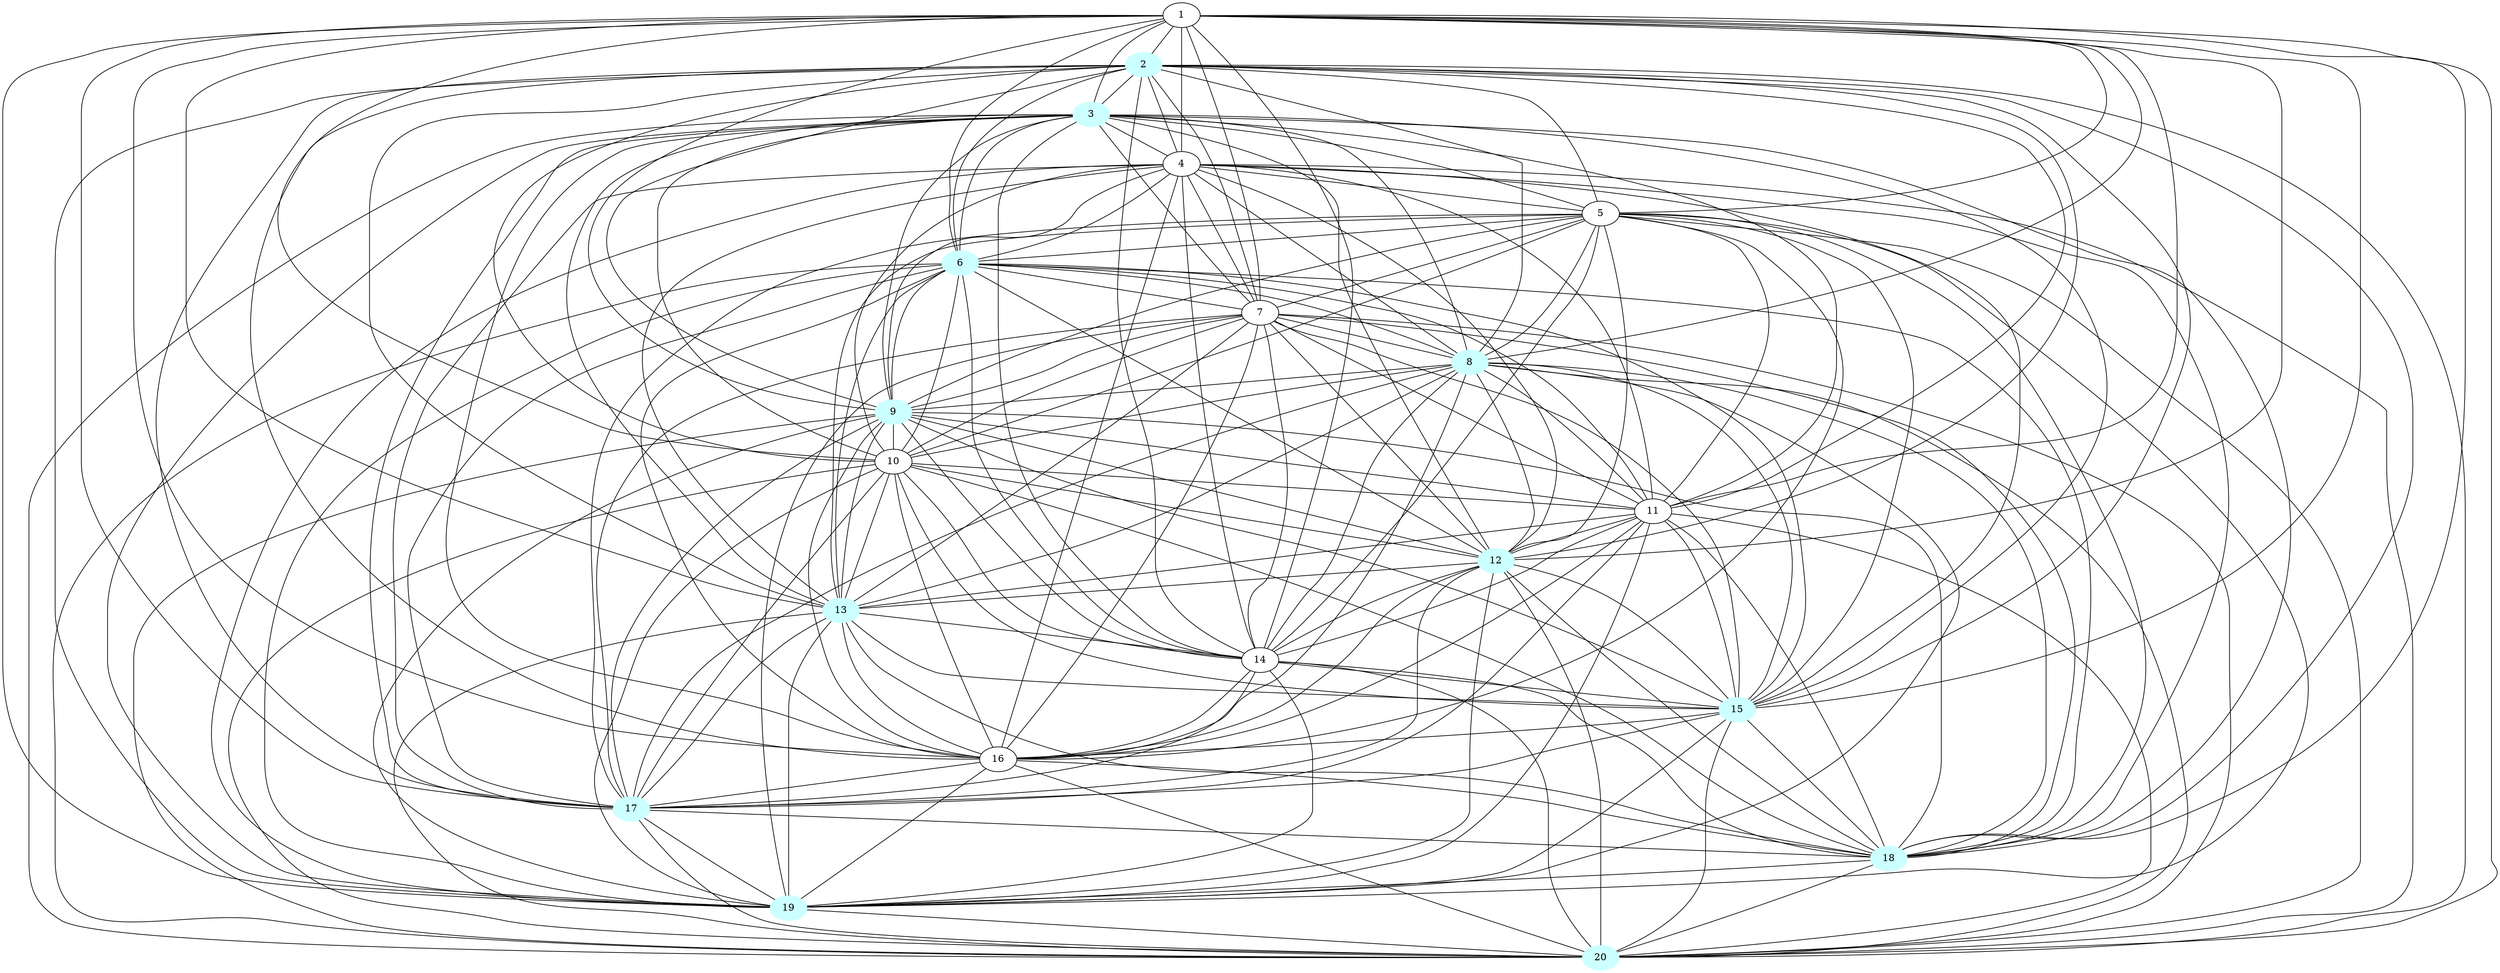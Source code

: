 graph G {
    2 [style=filled, color="#CCFFFF"];
    3 [style=filled, color="#CCFFFF"];
    6 [style=filled, color="#CCFFFF"];
    8 [style=filled, color="#CCFFFF"];
    9 [style=filled, color="#CCFFFF"];
    12 [style=filled, color="#CCFFFF"];
    13 [style=filled, color="#CCFFFF"];
    15 [style=filled, color="#CCFFFF"];
    17 [style=filled, color="#CCFFFF"];
    18 [style=filled, color="#CCFFFF"];
    19 [style=filled, color="#CCFFFF"];
    20 [style=filled, color="#CCFFFF"];
    1 -- 2 [len= 4]
    1 -- 3 [len= 4]
    1 -- 4 [len= 3]
    1 -- 5 [len= 4]
    1 -- 6 [len= 3]
    1 -- 7 [len= 4]
    1 -- 8 [len= 4]
    1 -- 9 [len= 4]
    1 -- 10 [len= 5]
    1 -- 11 [len= 4]
    1 -- 12 [len= 3]
    1 -- 13 [len= 4]
    1 -- 14 [len= 5]
    1 -- 15 [len= 3]
    1 -- 16 [len= 5]
    1 -- 17 [len= 3]
    1 -- 18 [len= 3]
    1 -- 19 [len= 4]
    1 -- 20 [len= 3]
    2 -- 3 [len= 2]
    2 -- 4 [len= 4]
    2 -- 5 [len= 3]
    2 -- 6 [len= 4]
    2 -- 7 [len= 4]
    2 -- 8 [len= 3]
    2 -- 9 [len= 3]
    2 -- 10 [len= 4]
    2 -- 11 [len= 3]
    2 -- 12 [len= 3]
    2 -- 13 [len= 2]
    2 -- 14 [len= 3]
    2 -- 15 [len= 3]
    2 -- 16 [len= 4]
    2 -- 17 [len= 2]
    2 -- 18 [len= 2]
    2 -- 19 [len= 3]
    2 -- 20 [len= 2]
    3 -- 4 [len= 4]
    3 -- 5 [len= 3]
    3 -- 6 [len= 4]
    3 -- 7 [len= 4]
    3 -- 8 [len= 2]
    3 -- 9 [len= 3]
    3 -- 10 [len= 4]
    3 -- 11 [len= 3]
    3 -- 12 [len= 4]
    3 -- 13 [len= 2]
    3 -- 14 [len= 3]
    3 -- 15 [len= 3]
    3 -- 16 [len= 4]
    3 -- 17 [len= 2]
    3 -- 18 [len= 2]
    3 -- 19 [len= 3]
    3 -- 20 [len= 3]
    4 -- 5 [len= 4]
    4 -- 6 [len= 4]
    4 -- 7 [len= 4]
    4 -- 8 [len= 4]
    4 -- 9 [len= 4]
    4 -- 10 [len= 5]
    4 -- 11 [len= 3]
    4 -- 12 [len= 3]
    4 -- 13 [len= 4]
    4 -- 14 [len= 4]
    4 -- 15 [len= 3]
    4 -- 16 [len= 5]
    4 -- 17 [len= 3]
    4 -- 18 [len= 3]
    4 -- 19 [len= 4]
    4 -- 20 [len= 3]
    5 -- 6 [len= 4]
    5 -- 7 [len= 4]
    5 -- 8 [len= 4]
    5 -- 9 [len= 4]
    5 -- 10 [len= 3]
    5 -- 11 [len= 3]
    5 -- 12 [len= 4]
    5 -- 13 [len= 3]
    5 -- 14 [len= 3]
    5 -- 15 [len= 4]
    5 -- 16 [len= 3]
    5 -- 17 [len= 3]
    5 -- 18 [len= 3]
    5 -- 19 [len= 3]
    5 -- 20 [len= 3]
    6 -- 7 [len= 3]
    6 -- 8 [len= 3]
    6 -- 9 [len= 4]
    6 -- 10 [len= 5]
    6 -- 11 [len= 4]
    6 -- 12 [len= 3]
    6 -- 13 [len= 3]
    6 -- 14 [len= 4]
    6 -- 15 [len= 4]
    6 -- 16 [len= 5]
    6 -- 17 [len= 3]
    6 -- 18 [len= 3]
    6 -- 19 [len= 4]
    6 -- 20 [len= 3]
    7 -- 8 [len= 3]
    7 -- 9 [len= 4]
    7 -- 10 [len= 5]
    7 -- 11 [len= 4]
    7 -- 12 [len= 3]
    7 -- 13 [len= 3]
    7 -- 14 [len= 4]
    7 -- 15 [len= 3]
    7 -- 16 [len= 5]
    7 -- 17 [len= 3]
    7 -- 18 [len= 3]
    7 -- 19 [len= 4]
    7 -- 20 [len= 3]
    8 -- 9 [len= 3]
    8 -- 10 [len= 4]
    8 -- 11 [len= 3]
    8 -- 12 [len= 3]
    8 -- 13 [len= 2]
    8 -- 14 [len= 4]
    8 -- 15 [len= 3]
    8 -- 16 [len= 4]
    8 -- 17 [len= 2]
    8 -- 18 [len= 2]
    8 -- 19 [len= 3]
    8 -- 20 [len= 2]
    9 -- 10 [len= 4]
    9 -- 11 [len= 3]
    9 -- 12 [len= 4]
    9 -- 13 [len= 2]
    9 -- 14 [len= 3]
    9 -- 15 [len= 4]
    9 -- 16 [len= 4]
    9 -- 17 [len= 2]
    9 -- 18 [len= 2]
    9 -- 19 [len= 3]
    9 -- 20 [len= 3]
    10 -- 11 [len= 4]
    10 -- 12 [len= 5]
    10 -- 13 [len= 3]
    10 -- 14 [len= 3]
    10 -- 15 [len= 5]
    10 -- 16 [len= 3]
    10 -- 17 [len= 3]
    10 -- 18 [len= 4]
    10 -- 19 [len= 3]
    10 -- 20 [len= 4]
    11 -- 12 [len= 4]
    11 -- 13 [len= 3]
    11 -- 14 [len= 3]
    11 -- 15 [len= 4]
    11 -- 16 [len= 3]
    11 -- 17 [len= 2]
    11 -- 18 [len= 3]
    11 -- 19 [len= 3]
    11 -- 20 [len= 3]
    12 -- 13 [len= 3]
    12 -- 14 [len= 4]
    12 -- 15 [len= 3]
    12 -- 16 [len= 5]
    12 -- 17 [len= 3]
    12 -- 18 [len= 3]
    12 -- 19 [len= 4]
    12 -- 20 [len= 3]
    13 -- 14 [len= 3]
    13 -- 15 [len= 3]
    13 -- 16 [len= 4]
    13 -- 17 [len= 2]
    13 -- 18 [len= 2]
    13 -- 19 [len= 3]
    13 -- 20 [len= 2]
    14 -- 15 [len= 4]
    14 -- 16 [len= 3]
    14 -- 17 [len= 3]
    14 -- 18 [len= 3]
    14 -- 19 [len= 3]
    14 -- 20 [len= 3]
    15 -- 16 [len= 5]
    15 -- 17 [len= 3]
    15 -- 18 [len= 3]
    15 -- 19 [len= 4]
    15 -- 20 [len= 3]
    16 -- 17 [len= 4]
    16 -- 18 [len= 4]
    16 -- 19 [len= 3]
    16 -- 20 [len= 4]
    17 -- 18 [len= 2]
    17 -- 19 [len= 2]
    17 -- 20 [len= 2]
    18 -- 19 [len= 3]
    18 -- 20 [len= 2]
    19 -- 20 [len= 3]
}
